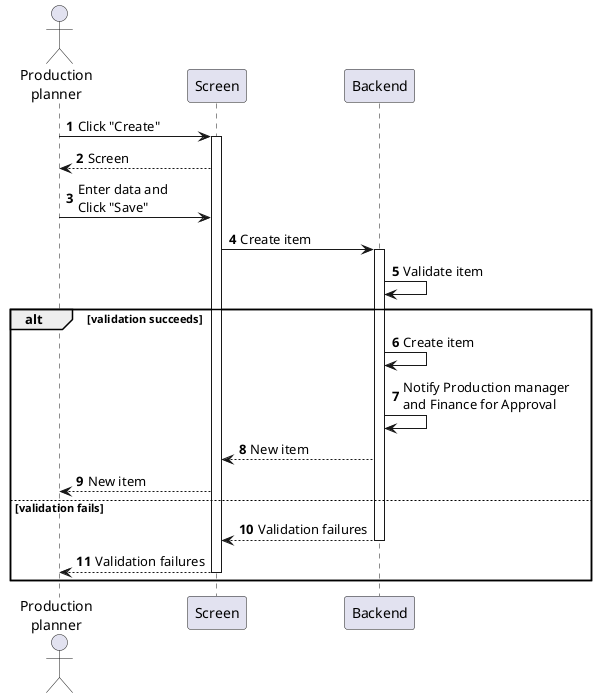 @startuml purchase-requisition-create
autonumber

actor "Production\nplanner" as a
participant Screen as f
participant Backend as b

a -> f : Click "Create"
activate f
f --> a : Screen
a -> f : Enter data and\nClick "Save"
f -> b : Create item
activate b
b -> b : Validate item

alt validation succeeds
    b -> b : Create item
    b -> b : Notify Production manager\nand Finance for Approval
    b --> f : New item
    f --> a : New item
else validation fails
    return Validation failures
    return Validation failures
end
@enduml